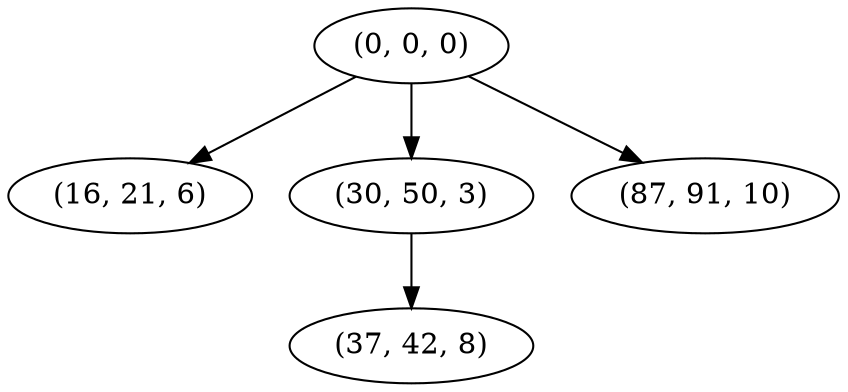 digraph tree {
    "(0, 0, 0)";
    "(16, 21, 6)";
    "(30, 50, 3)";
    "(37, 42, 8)";
    "(87, 91, 10)";
    "(0, 0, 0)" -> "(16, 21, 6)";
    "(0, 0, 0)" -> "(30, 50, 3)";
    "(0, 0, 0)" -> "(87, 91, 10)";
    "(30, 50, 3)" -> "(37, 42, 8)";
}
